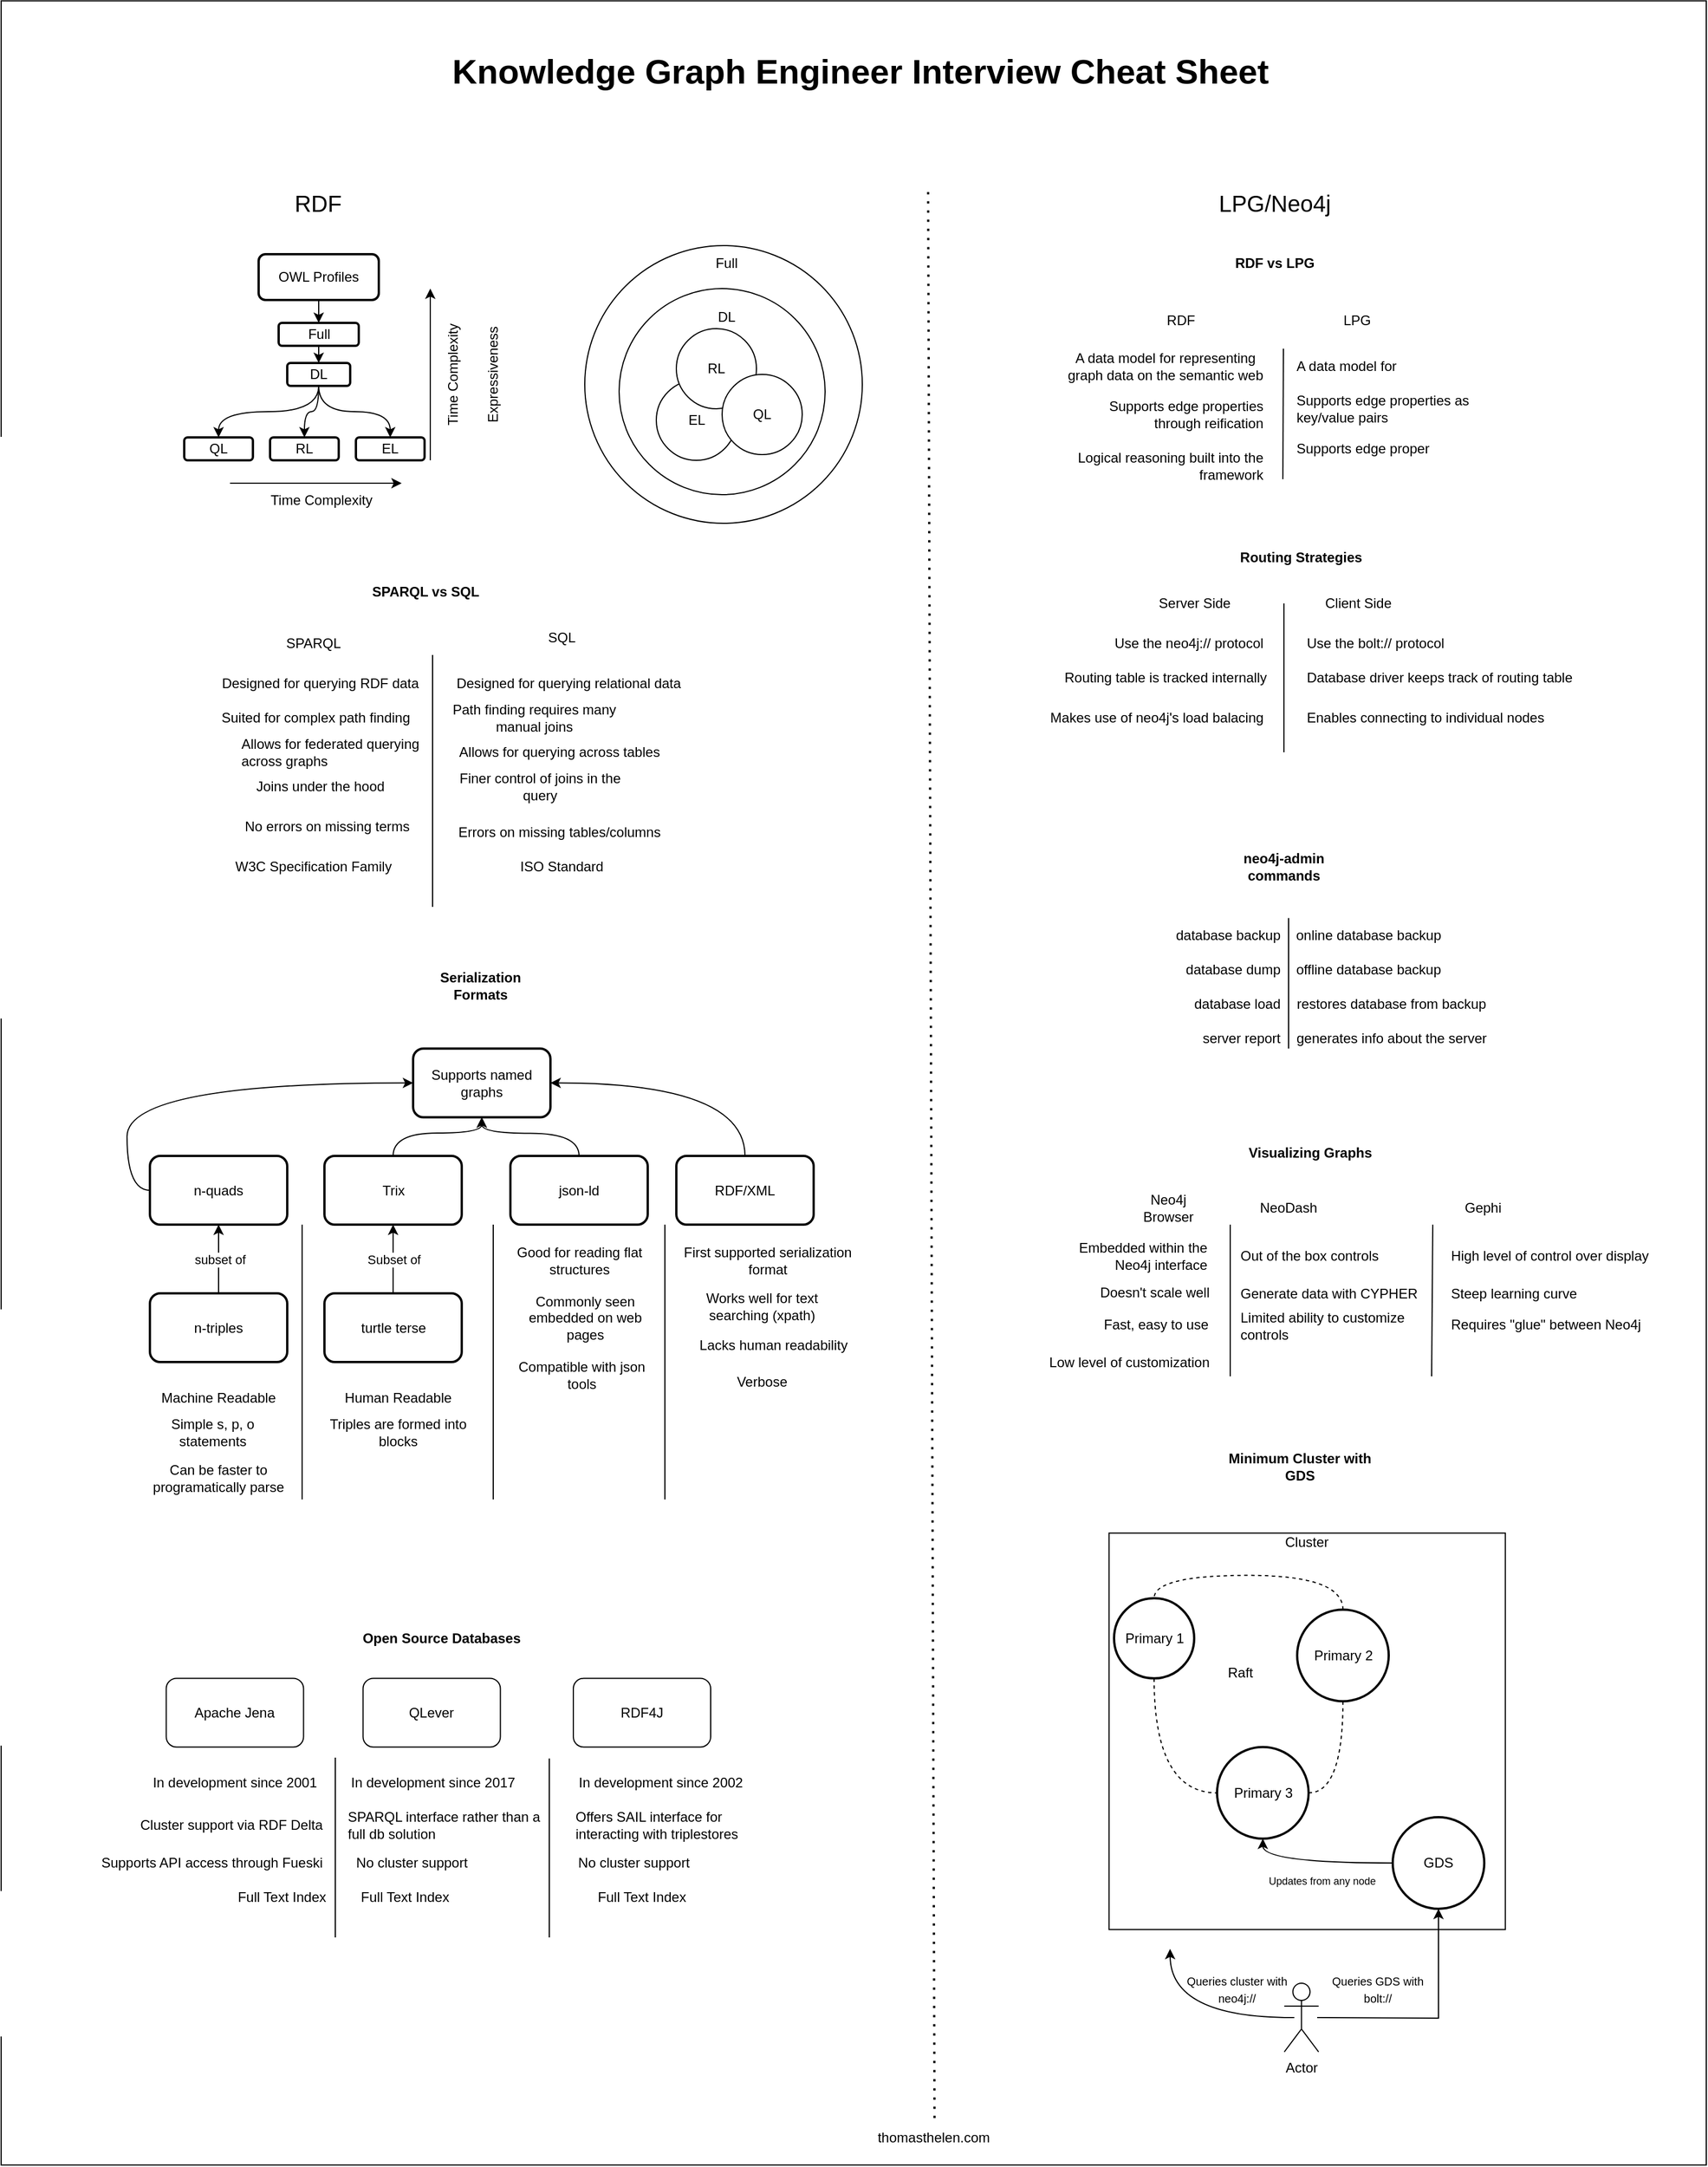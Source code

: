 <mxfile version="21.6.8" type="device">
  <diagram name="Page-1" id="Dkbw9fkhOdVI5g0aIanz">
    <mxGraphModel dx="1129" dy="1795" grid="1" gridSize="10" guides="1" tooltips="1" connect="1" arrows="1" fold="1" page="1" pageScale="1" pageWidth="850" pageHeight="1100" math="0" shadow="0">
      <root>
        <mxCell id="0" />
        <mxCell id="1" parent="0" />
        <mxCell id="AMePOtBjsKEPTRVgxOyA-1" value="" style="whiteSpace=wrap;html=1;imageAspect=0;" vertex="1" parent="1">
          <mxGeometry x="120" y="-11.25" width="1490" height="1890" as="geometry" />
        </mxCell>
        <mxCell id="AMePOtBjsKEPTRVgxOyA-203" value="" style="whiteSpace=wrap;html=1;aspect=fixed;" vertex="1" parent="1">
          <mxGeometry x="1088.13" y="1326.88" width="346.25" height="346.25" as="geometry" />
        </mxCell>
        <mxCell id="AMePOtBjsKEPTRVgxOyA-2" value="" style="endArrow=none;dashed=1;html=1;dashPattern=1 3;strokeWidth=2;rounded=0;" edge="1" parent="1">
          <mxGeometry width="50" height="50" relative="1" as="geometry">
            <mxPoint x="935.62" y="1837.78" as="sourcePoint" />
            <mxPoint x="930" y="150" as="targetPoint" />
          </mxGeometry>
        </mxCell>
        <mxCell id="AMePOtBjsKEPTRVgxOyA-3" value="&lt;font style=&quot;font-size: 20px;&quot;&gt;RDF&lt;/font&gt;" style="text;html=1;strokeColor=none;fillColor=none;align=center;verticalAlign=middle;whiteSpace=wrap;rounded=0;" vertex="1" parent="1">
          <mxGeometry x="342.5" y="150" width="107.5" height="30" as="geometry" />
        </mxCell>
        <mxCell id="AMePOtBjsKEPTRVgxOyA-4" value="&lt;font style=&quot;font-size: 20px;&quot;&gt;LPG/Neo4j&lt;/font&gt;" style="text;html=1;strokeColor=none;fillColor=none;align=center;verticalAlign=middle;whiteSpace=wrap;rounded=0;" vertex="1" parent="1">
          <mxGeometry x="1202.5" y="150" width="60" height="30" as="geometry" />
        </mxCell>
        <mxCell id="AMePOtBjsKEPTRVgxOyA-16" style="edgeStyle=orthogonalEdgeStyle;rounded=0;orthogonalLoop=1;jettySize=auto;html=1;exitX=0.5;exitY=1;exitDx=0;exitDy=0;curved=1;" edge="1" parent="1" source="AMePOtBjsKEPTRVgxOyA-5" target="AMePOtBjsKEPTRVgxOyA-7">
          <mxGeometry relative="1" as="geometry" />
        </mxCell>
        <mxCell id="AMePOtBjsKEPTRVgxOyA-5" value="OWL Profiles" style="rounded=1;whiteSpace=wrap;html=1;strokeWidth=2;" vertex="1" parent="1">
          <mxGeometry x="345" y="210" width="105" height="40" as="geometry" />
        </mxCell>
        <mxCell id="AMePOtBjsKEPTRVgxOyA-6" value="&lt;font style=&quot;font-size: 30px;&quot;&gt;Knowledge Graph Engineer Interview Cheat Sheet&lt;/font&gt;" style="text;html=1;strokeColor=none;fillColor=none;align=center;verticalAlign=middle;whiteSpace=wrap;rounded=0;fontStyle=1" vertex="1" parent="1">
          <mxGeometry x="471.25" y="30" width="800" height="40" as="geometry" />
        </mxCell>
        <mxCell id="AMePOtBjsKEPTRVgxOyA-17" style="edgeStyle=orthogonalEdgeStyle;rounded=0;orthogonalLoop=1;jettySize=auto;html=1;exitX=0.5;exitY=1;exitDx=0;exitDy=0;" edge="1" parent="1" source="AMePOtBjsKEPTRVgxOyA-7" target="AMePOtBjsKEPTRVgxOyA-8">
          <mxGeometry relative="1" as="geometry" />
        </mxCell>
        <mxCell id="AMePOtBjsKEPTRVgxOyA-7" value="Full" style="rounded=1;whiteSpace=wrap;html=1;strokeWidth=2;" vertex="1" parent="1">
          <mxGeometry x="362.5" y="270" width="70" height="20" as="geometry" />
        </mxCell>
        <mxCell id="AMePOtBjsKEPTRVgxOyA-18" style="edgeStyle=orthogonalEdgeStyle;rounded=0;orthogonalLoop=1;jettySize=auto;html=1;exitX=0.5;exitY=1;exitDx=0;exitDy=0;curved=1;" edge="1" parent="1" source="AMePOtBjsKEPTRVgxOyA-8" target="AMePOtBjsKEPTRVgxOyA-10">
          <mxGeometry relative="1" as="geometry" />
        </mxCell>
        <mxCell id="AMePOtBjsKEPTRVgxOyA-19" style="edgeStyle=orthogonalEdgeStyle;rounded=0;orthogonalLoop=1;jettySize=auto;html=1;exitX=0.5;exitY=1;exitDx=0;exitDy=0;curved=1;" edge="1" parent="1" source="AMePOtBjsKEPTRVgxOyA-8" target="AMePOtBjsKEPTRVgxOyA-9">
          <mxGeometry relative="1" as="geometry" />
        </mxCell>
        <mxCell id="AMePOtBjsKEPTRVgxOyA-22" style="edgeStyle=orthogonalEdgeStyle;rounded=0;orthogonalLoop=1;jettySize=auto;html=1;exitX=0.5;exitY=1;exitDx=0;exitDy=0;curved=1;" edge="1" parent="1" source="AMePOtBjsKEPTRVgxOyA-8" target="AMePOtBjsKEPTRVgxOyA-20">
          <mxGeometry relative="1" as="geometry" />
        </mxCell>
        <mxCell id="AMePOtBjsKEPTRVgxOyA-8" value="DL" style="rounded=1;whiteSpace=wrap;html=1;strokeWidth=2;" vertex="1" parent="1">
          <mxGeometry x="370" y="305" width="55" height="20" as="geometry" />
        </mxCell>
        <mxCell id="AMePOtBjsKEPTRVgxOyA-9" value="EL" style="rounded=1;whiteSpace=wrap;html=1;strokeWidth=2;" vertex="1" parent="1">
          <mxGeometry x="430" y="370" width="60" height="20" as="geometry" />
        </mxCell>
        <mxCell id="AMePOtBjsKEPTRVgxOyA-10" value="RL" style="rounded=1;whiteSpace=wrap;html=1;strokeWidth=2;" vertex="1" parent="1">
          <mxGeometry x="355" y="370" width="60" height="20" as="geometry" />
        </mxCell>
        <mxCell id="AMePOtBjsKEPTRVgxOyA-13" value="" style="endArrow=classic;html=1;rounded=0;entryX=0.5;entryY=1;entryDx=0;entryDy=0;" edge="1" parent="1">
          <mxGeometry width="50" height="50" relative="1" as="geometry">
            <mxPoint x="495" y="390" as="sourcePoint" />
            <mxPoint x="495" y="240.0" as="targetPoint" />
          </mxGeometry>
        </mxCell>
        <mxCell id="AMePOtBjsKEPTRVgxOyA-15" value="Expressiveness" style="text;html=1;strokeColor=none;fillColor=none;align=center;verticalAlign=middle;whiteSpace=wrap;rounded=0;rotation=-90;" vertex="1" parent="1">
          <mxGeometry x="500" y="300" width="100" height="30" as="geometry" />
        </mxCell>
        <mxCell id="AMePOtBjsKEPTRVgxOyA-20" value="QL" style="rounded=1;whiteSpace=wrap;html=1;strokeWidth=2;" vertex="1" parent="1">
          <mxGeometry x="280" y="370" width="60" height="20" as="geometry" />
        </mxCell>
        <mxCell id="AMePOtBjsKEPTRVgxOyA-23" value="" style="endArrow=classic;html=1;rounded=0;exitX=1;exitY=0.5;exitDx=0;exitDy=0;entryX=0;entryY=0.5;entryDx=0;entryDy=0;" edge="1" parent="1">
          <mxGeometry width="50" height="50" relative="1" as="geometry">
            <mxPoint x="320" y="410" as="sourcePoint" />
            <mxPoint x="470" y="410" as="targetPoint" />
          </mxGeometry>
        </mxCell>
        <mxCell id="AMePOtBjsKEPTRVgxOyA-26" value="Time Complexity" style="text;html=1;strokeColor=none;fillColor=none;align=center;verticalAlign=middle;whiteSpace=wrap;rounded=0;rotation=-90;" vertex="1" parent="1">
          <mxGeometry x="465" y="300" width="100" height="30" as="geometry" />
        </mxCell>
        <mxCell id="AMePOtBjsKEPTRVgxOyA-27" value="Time Complexity" style="text;html=1;strokeColor=none;fillColor=none;align=center;verticalAlign=middle;whiteSpace=wrap;rounded=0;rotation=0;" vertex="1" parent="1">
          <mxGeometry x="350" y="410" width="100" height="30" as="geometry" />
        </mxCell>
        <mxCell id="AMePOtBjsKEPTRVgxOyA-28" value="SPARQL vs SQL" style="text;html=1;strokeColor=none;fillColor=none;align=center;verticalAlign=middle;whiteSpace=wrap;rounded=0;fontStyle=1" vertex="1" parent="1">
          <mxGeometry x="436.25" y="490" width="110" height="30" as="geometry" />
        </mxCell>
        <mxCell id="AMePOtBjsKEPTRVgxOyA-29" value="" style="endArrow=none;html=1;rounded=0;entryX=0.503;entryY=1.183;entryDx=0;entryDy=0;entryPerimeter=0;" edge="1" parent="1">
          <mxGeometry width="50" height="50" relative="1" as="geometry">
            <mxPoint x="497" y="780" as="sourcePoint" />
            <mxPoint x="497" y="560" as="targetPoint" />
          </mxGeometry>
        </mxCell>
        <mxCell id="AMePOtBjsKEPTRVgxOyA-32" value="SPARQL" style="text;html=1;strokeColor=none;fillColor=none;align=center;verticalAlign=middle;whiteSpace=wrap;rounded=0;" vertex="1" parent="1">
          <mxGeometry x="362.5" y="535" width="60" height="30" as="geometry" />
        </mxCell>
        <mxCell id="AMePOtBjsKEPTRVgxOyA-33" value="SQL" style="text;html=1;strokeColor=none;fillColor=none;align=center;verticalAlign=middle;whiteSpace=wrap;rounded=0;" vertex="1" parent="1">
          <mxGeometry x="580" y="530" width="60" height="30" as="geometry" />
        </mxCell>
        <mxCell id="AMePOtBjsKEPTRVgxOyA-39" value="RDF vs LPG" style="text;html=1;strokeColor=none;fillColor=none;align=center;verticalAlign=middle;whiteSpace=wrap;rounded=0;fontStyle=1" vertex="1" parent="1">
          <mxGeometry x="1177.5" y="202.5" width="110" height="30" as="geometry" />
        </mxCell>
        <mxCell id="AMePOtBjsKEPTRVgxOyA-40" value="" style="endArrow=none;html=1;rounded=0;entryX=0.503;entryY=1.183;entryDx=0;entryDy=0;entryPerimeter=0;" edge="1" parent="1">
          <mxGeometry width="50" height="50" relative="1" as="geometry">
            <mxPoint x="1240.003" y="406.52" as="sourcePoint" />
            <mxPoint x="1240.48" y="292.5" as="targetPoint" />
          </mxGeometry>
        </mxCell>
        <mxCell id="AMePOtBjsKEPTRVgxOyA-41" value="RDF" style="text;html=1;strokeColor=none;fillColor=none;align=center;verticalAlign=middle;whiteSpace=wrap;rounded=0;" vertex="1" parent="1">
          <mxGeometry x="1121.25" y="252.5" width="60" height="30" as="geometry" />
        </mxCell>
        <mxCell id="AMePOtBjsKEPTRVgxOyA-42" value="LPG" style="text;html=1;strokeColor=none;fillColor=none;align=center;verticalAlign=middle;whiteSpace=wrap;rounded=0;" vertex="1" parent="1">
          <mxGeometry x="1275" y="252.5" width="60" height="30" as="geometry" />
        </mxCell>
        <mxCell id="AMePOtBjsKEPTRVgxOyA-49" value="Designed for querying RDF data" style="text;html=1;strokeColor=none;fillColor=none;align=center;verticalAlign=middle;whiteSpace=wrap;rounded=0;" vertex="1" parent="1">
          <mxGeometry x="310" y="570" width="177.5" height="30" as="geometry" />
        </mxCell>
        <mxCell id="AMePOtBjsKEPTRVgxOyA-51" value="Allows for federated querying across graphs" style="text;html=1;strokeColor=none;fillColor=none;align=left;verticalAlign=middle;whiteSpace=wrap;rounded=0;" vertex="1" parent="1">
          <mxGeometry x="327.5" y="630" width="160" height="30" as="geometry" />
        </mxCell>
        <mxCell id="AMePOtBjsKEPTRVgxOyA-52" value="Allows for querying across tables" style="text;html=1;strokeColor=none;fillColor=none;align=center;verticalAlign=middle;whiteSpace=wrap;rounded=0;" vertex="1" parent="1">
          <mxGeometry x="513.75" y="630" width="187.5" height="30" as="geometry" />
        </mxCell>
        <mxCell id="AMePOtBjsKEPTRVgxOyA-53" value="Errors on missing tables/columns" style="text;html=1;strokeColor=none;fillColor=none;align=center;verticalAlign=middle;whiteSpace=wrap;rounded=0;" vertex="1" parent="1">
          <mxGeometry x="503.75" y="700" width="207.5" height="30" as="geometry" />
        </mxCell>
        <mxCell id="AMePOtBjsKEPTRVgxOyA-54" value="Designed for querying relational data" style="text;html=1;strokeColor=none;fillColor=none;align=center;verticalAlign=middle;whiteSpace=wrap;rounded=0;" vertex="1" parent="1">
          <mxGeometry x="511.25" y="570" width="210" height="30" as="geometry" />
        </mxCell>
        <mxCell id="AMePOtBjsKEPTRVgxOyA-55" value="Minimum Cluster with GDS" style="text;html=1;strokeColor=none;fillColor=none;align=center;verticalAlign=middle;whiteSpace=wrap;rounded=0;fontStyle=1" vertex="1" parent="1">
          <mxGeometry x="1185" y="1253.75" width="140" height="30" as="geometry" />
        </mxCell>
        <mxCell id="AMePOtBjsKEPTRVgxOyA-57" value="Primary 3" style="ellipse;whiteSpace=wrap;html=1;aspect=fixed;strokeWidth=2;" vertex="1" parent="1">
          <mxGeometry x="1182.5" y="1513.75" width="80" height="80" as="geometry" />
        </mxCell>
        <mxCell id="AMePOtBjsKEPTRVgxOyA-63" style="edgeStyle=orthogonalEdgeStyle;orthogonalLoop=1;jettySize=auto;html=1;exitX=0.5;exitY=0;exitDx=0;exitDy=0;curved=1;endArrow=none;endFill=0;dashed=1;entryX=0.5;entryY=0;entryDx=0;entryDy=0;" edge="1" parent="1" source="AMePOtBjsKEPTRVgxOyA-58" target="AMePOtBjsKEPTRVgxOyA-59">
          <mxGeometry relative="1" as="geometry" />
        </mxCell>
        <mxCell id="AMePOtBjsKEPTRVgxOyA-64" style="edgeStyle=orthogonalEdgeStyle;rounded=0;orthogonalLoop=1;jettySize=auto;html=1;exitX=0.5;exitY=1;exitDx=0;exitDy=0;strokeColor=default;anchorPointDirection=1;endArrow=none;endFill=0;startArrow=none;startFill=0;curved=1;dashed=1;entryX=1;entryY=0.5;entryDx=0;entryDy=0;" edge="1" parent="1" source="AMePOtBjsKEPTRVgxOyA-58" target="AMePOtBjsKEPTRVgxOyA-57">
          <mxGeometry relative="1" as="geometry" />
        </mxCell>
        <mxCell id="AMePOtBjsKEPTRVgxOyA-58" value="Primary 2" style="ellipse;whiteSpace=wrap;html=1;aspect=fixed;strokeWidth=2;" vertex="1" parent="1">
          <mxGeometry x="1252.5" y="1393.75" width="80" height="80" as="geometry" />
        </mxCell>
        <mxCell id="AMePOtBjsKEPTRVgxOyA-62" style="edgeStyle=orthogonalEdgeStyle;rounded=0;orthogonalLoop=1;jettySize=auto;html=1;exitX=0.5;exitY=1;exitDx=0;exitDy=0;entryX=0;entryY=0.5;entryDx=0;entryDy=0;curved=1;endArrow=none;endFill=0;dashed=1;" edge="1" parent="1" source="AMePOtBjsKEPTRVgxOyA-59" target="AMePOtBjsKEPTRVgxOyA-57">
          <mxGeometry relative="1" as="geometry" />
        </mxCell>
        <mxCell id="AMePOtBjsKEPTRVgxOyA-59" value="Primary 1" style="ellipse;whiteSpace=wrap;html=1;aspect=fixed;strokeWidth=2;" vertex="1" parent="1">
          <mxGeometry x="1092.5" y="1383.75" width="70" height="70" as="geometry" />
        </mxCell>
        <mxCell id="AMePOtBjsKEPTRVgxOyA-66" style="edgeStyle=orthogonalEdgeStyle;orthogonalLoop=1;jettySize=auto;html=1;exitX=0;exitY=0.5;exitDx=0;exitDy=0;curved=1;entryX=0.5;entryY=1;entryDx=0;entryDy=0;" edge="1" parent="1" source="AMePOtBjsKEPTRVgxOyA-60" target="AMePOtBjsKEPTRVgxOyA-57">
          <mxGeometry relative="1" as="geometry">
            <mxPoint x="1289.75" y="1510" as="targetPoint" />
          </mxGeometry>
        </mxCell>
        <mxCell id="AMePOtBjsKEPTRVgxOyA-67" value="&lt;font style=&quot;font-size: 9px;&quot;&gt;Updates from any node&lt;/font&gt;" style="edgeLabel;html=1;align=center;verticalAlign=middle;resizable=0;points=[];rotation=0;" vertex="1" connectable="0" parent="AMePOtBjsKEPTRVgxOyA-66">
          <mxGeometry x="0.394" y="-2" relative="1" as="geometry">
            <mxPoint x="32" y="17" as="offset" />
          </mxGeometry>
        </mxCell>
        <mxCell id="AMePOtBjsKEPTRVgxOyA-60" value="GDS" style="ellipse;whiteSpace=wrap;html=1;aspect=fixed;strokeWidth=2;" vertex="1" parent="1">
          <mxGeometry x="1336" y="1575" width="80" height="80" as="geometry" />
        </mxCell>
        <mxCell id="AMePOtBjsKEPTRVgxOyA-65" value="Raft" style="text;html=1;strokeColor=none;fillColor=none;align=center;verticalAlign=middle;whiteSpace=wrap;rounded=0;" vertex="1" parent="1">
          <mxGeometry x="1172.5" y="1433.75" width="60" height="30" as="geometry" />
        </mxCell>
        <mxCell id="AMePOtBjsKEPTRVgxOyA-73" value="neo4j-admin commands" style="text;html=1;strokeColor=none;fillColor=none;align=center;verticalAlign=middle;whiteSpace=wrap;rounded=0;fontStyle=1" vertex="1" parent="1">
          <mxGeometry x="1191.25" y="730" width="100" height="30" as="geometry" />
        </mxCell>
        <mxCell id="AMePOtBjsKEPTRVgxOyA-74" value="" style="endArrow=none;html=1;rounded=0;entryX=0.503;entryY=1.183;entryDx=0;entryDy=0;entryPerimeter=0;" edge="1" parent="1">
          <mxGeometry width="50" height="50" relative="1" as="geometry">
            <mxPoint x="1245" y="903.75" as="sourcePoint" />
            <mxPoint x="1245" y="789.73" as="targetPoint" />
          </mxGeometry>
        </mxCell>
        <mxCell id="AMePOtBjsKEPTRVgxOyA-75" value="Suited for complex path finding" style="text;html=1;strokeColor=none;fillColor=none;align=center;verticalAlign=middle;whiteSpace=wrap;rounded=0;" vertex="1" parent="1">
          <mxGeometry x="311.25" y="600" width="167.5" height="30" as="geometry" />
        </mxCell>
        <mxCell id="AMePOtBjsKEPTRVgxOyA-76" value="Path finding requires many manual joins" style="text;html=1;strokeColor=none;fillColor=none;align=center;verticalAlign=middle;whiteSpace=wrap;rounded=0;" vertex="1" parent="1">
          <mxGeometry x="506.25" y="600" width="160" height="30" as="geometry" />
        </mxCell>
        <mxCell id="AMePOtBjsKEPTRVgxOyA-77" value="Joins under the hood" style="text;html=1;strokeColor=none;fillColor=none;align=center;verticalAlign=middle;whiteSpace=wrap;rounded=0;" vertex="1" parent="1">
          <mxGeometry x="318.75" y="660" width="160" height="30" as="geometry" />
        </mxCell>
        <mxCell id="AMePOtBjsKEPTRVgxOyA-78" value="Finer control of joins in the query" style="text;html=1;strokeColor=none;fillColor=none;align=center;verticalAlign=middle;whiteSpace=wrap;rounded=0;" vertex="1" parent="1">
          <mxGeometry x="511.25" y="660" width="160" height="30" as="geometry" />
        </mxCell>
        <mxCell id="AMePOtBjsKEPTRVgxOyA-79" value="No errors on missing terms" style="text;html=1;strokeColor=none;fillColor=none;align=center;verticalAlign=middle;whiteSpace=wrap;rounded=0;" vertex="1" parent="1">
          <mxGeometry x="331.25" y="695" width="147.5" height="30" as="geometry" />
        </mxCell>
        <mxCell id="AMePOtBjsKEPTRVgxOyA-80" value="ISO Standard" style="text;html=1;strokeColor=none;fillColor=none;align=center;verticalAlign=middle;whiteSpace=wrap;rounded=0;" vertex="1" parent="1">
          <mxGeometry x="506.25" y="730" width="207.5" height="30" as="geometry" />
        </mxCell>
        <mxCell id="AMePOtBjsKEPTRVgxOyA-81" value="W3C Specification Family" style="text;html=1;strokeColor=none;fillColor=none;align=center;verticalAlign=middle;whiteSpace=wrap;rounded=0;" vertex="1" parent="1">
          <mxGeometry x="288.75" y="730" width="207.5" height="30" as="geometry" />
        </mxCell>
        <mxCell id="AMePOtBjsKEPTRVgxOyA-82" value="Serialization Formats" style="text;html=1;strokeColor=none;fillColor=none;align=center;verticalAlign=middle;whiteSpace=wrap;rounded=0;fontStyle=1" vertex="1" parent="1">
          <mxGeometry x="483.75" y="833.75" width="110" height="30" as="geometry" />
        </mxCell>
        <mxCell id="AMePOtBjsKEPTRVgxOyA-85" style="edgeStyle=orthogonalEdgeStyle;rounded=0;orthogonalLoop=1;jettySize=auto;html=1;exitX=0.5;exitY=0;exitDx=0;exitDy=0;entryX=0.5;entryY=1;entryDx=0;entryDy=0;" edge="1" parent="1" source="AMePOtBjsKEPTRVgxOyA-83" target="AMePOtBjsKEPTRVgxOyA-84">
          <mxGeometry relative="1" as="geometry" />
        </mxCell>
        <mxCell id="AMePOtBjsKEPTRVgxOyA-86" value="subset of" style="edgeLabel;html=1;align=center;verticalAlign=middle;resizable=0;points=[];" vertex="1" connectable="0" parent="AMePOtBjsKEPTRVgxOyA-85">
          <mxGeometry x="-0.017" y="-1" relative="1" as="geometry">
            <mxPoint as="offset" />
          </mxGeometry>
        </mxCell>
        <mxCell id="AMePOtBjsKEPTRVgxOyA-83" value="n-triples" style="rounded=1;whiteSpace=wrap;html=1;strokeWidth=2;" vertex="1" parent="1">
          <mxGeometry x="250" y="1117.5" width="120" height="60" as="geometry" />
        </mxCell>
        <mxCell id="AMePOtBjsKEPTRVgxOyA-93" style="edgeStyle=orthogonalEdgeStyle;rounded=0;orthogonalLoop=1;jettySize=auto;html=1;exitX=0;exitY=0.5;exitDx=0;exitDy=0;entryX=0;entryY=0.5;entryDx=0;entryDy=0;curved=1;" edge="1" parent="1" source="AMePOtBjsKEPTRVgxOyA-84" target="AMePOtBjsKEPTRVgxOyA-91">
          <mxGeometry relative="1" as="geometry" />
        </mxCell>
        <mxCell id="AMePOtBjsKEPTRVgxOyA-84" value="n-quads" style="rounded=1;whiteSpace=wrap;html=1;strokeWidth=2;" vertex="1" parent="1">
          <mxGeometry x="250" y="997.5" width="120" height="60" as="geometry" />
        </mxCell>
        <mxCell id="AMePOtBjsKEPTRVgxOyA-92" style="edgeStyle=orthogonalEdgeStyle;rounded=0;orthogonalLoop=1;jettySize=auto;html=1;exitX=0.5;exitY=0;exitDx=0;exitDy=0;entryX=0.5;entryY=1;entryDx=0;entryDy=0;curved=1;" edge="1" parent="1" source="AMePOtBjsKEPTRVgxOyA-87" target="AMePOtBjsKEPTRVgxOyA-91">
          <mxGeometry relative="1" as="geometry" />
        </mxCell>
        <mxCell id="AMePOtBjsKEPTRVgxOyA-87" value="Trix" style="rounded=1;whiteSpace=wrap;html=1;strokeWidth=2;" vertex="1" parent="1">
          <mxGeometry x="402.5" y="997.5" width="120" height="60" as="geometry" />
        </mxCell>
        <mxCell id="AMePOtBjsKEPTRVgxOyA-89" value="Subset of" style="edgeStyle=orthogonalEdgeStyle;rounded=0;orthogonalLoop=1;jettySize=auto;html=1;exitX=0.5;exitY=0;exitDx=0;exitDy=0;entryX=0.5;entryY=1;entryDx=0;entryDy=0;" edge="1" parent="1" source="AMePOtBjsKEPTRVgxOyA-88" target="AMePOtBjsKEPTRVgxOyA-87">
          <mxGeometry relative="1" as="geometry" />
        </mxCell>
        <mxCell id="AMePOtBjsKEPTRVgxOyA-88" value="turtle terse" style="rounded=1;whiteSpace=wrap;html=1;strokeWidth=2;" vertex="1" parent="1">
          <mxGeometry x="402.5" y="1117.5" width="120" height="60" as="geometry" />
        </mxCell>
        <mxCell id="AMePOtBjsKEPTRVgxOyA-91" value="Supports named graphs" style="rounded=1;whiteSpace=wrap;html=1;strokeWidth=2;" vertex="1" parent="1">
          <mxGeometry x="480" y="903.75" width="120" height="60" as="geometry" />
        </mxCell>
        <mxCell id="AMePOtBjsKEPTRVgxOyA-107" style="edgeStyle=orthogonalEdgeStyle;rounded=0;orthogonalLoop=1;jettySize=auto;html=1;exitX=0.5;exitY=0;exitDx=0;exitDy=0;entryX=0.5;entryY=1;entryDx=0;entryDy=0;curved=1;" edge="1" parent="1" source="AMePOtBjsKEPTRVgxOyA-94" target="AMePOtBjsKEPTRVgxOyA-91">
          <mxGeometry relative="1" as="geometry">
            <Array as="points">
              <mxPoint x="625" y="977.75" />
              <mxPoint x="540" y="977.75" />
            </Array>
          </mxGeometry>
        </mxCell>
        <mxCell id="AMePOtBjsKEPTRVgxOyA-94" value="json-ld" style="rounded=1;whiteSpace=wrap;html=1;strokeWidth=2;" vertex="1" parent="1">
          <mxGeometry x="565" y="997.5" width="120" height="60" as="geometry" />
        </mxCell>
        <mxCell id="AMePOtBjsKEPTRVgxOyA-98" value="Machine Readable" style="text;html=1;strokeColor=none;fillColor=none;align=center;verticalAlign=middle;whiteSpace=wrap;rounded=0;" vertex="1" parent="1">
          <mxGeometry x="250" y="1193.75" width="120" height="30" as="geometry" />
        </mxCell>
        <mxCell id="AMePOtBjsKEPTRVgxOyA-99" value="Human Readable" style="text;html=1;strokeColor=none;fillColor=none;align=center;verticalAlign=middle;whiteSpace=wrap;rounded=0;" vertex="1" parent="1">
          <mxGeometry x="402.5" y="1193.75" width="127.5" height="30" as="geometry" />
        </mxCell>
        <mxCell id="AMePOtBjsKEPTRVgxOyA-106" style="edgeStyle=orthogonalEdgeStyle;rounded=0;orthogonalLoop=1;jettySize=auto;html=1;exitX=0.5;exitY=0;exitDx=0;exitDy=0;entryX=1;entryY=0.5;entryDx=0;entryDy=0;curved=1;" edge="1" parent="1" source="AMePOtBjsKEPTRVgxOyA-100" target="AMePOtBjsKEPTRVgxOyA-91">
          <mxGeometry relative="1" as="geometry" />
        </mxCell>
        <mxCell id="AMePOtBjsKEPTRVgxOyA-100" value="RDF/XML" style="rounded=1;whiteSpace=wrap;html=1;strokeWidth=2;" vertex="1" parent="1">
          <mxGeometry x="710" y="997.5" width="120" height="60" as="geometry" />
        </mxCell>
        <mxCell id="AMePOtBjsKEPTRVgxOyA-101" value="" style="endArrow=none;html=1;rounded=0;entryX=0.503;entryY=1.183;entryDx=0;entryDy=0;entryPerimeter=0;" edge="1" parent="1">
          <mxGeometry width="50" height="50" relative="1" as="geometry">
            <mxPoint x="550" y="1297.5" as="sourcePoint" />
            <mxPoint x="550" y="1057.5" as="targetPoint" />
          </mxGeometry>
        </mxCell>
        <mxCell id="AMePOtBjsKEPTRVgxOyA-103" value="" style="endArrow=none;html=1;rounded=0;entryX=0.503;entryY=1.183;entryDx=0;entryDy=0;entryPerimeter=0;" edge="1" parent="1">
          <mxGeometry width="50" height="50" relative="1" as="geometry">
            <mxPoint x="700" y="1297.5" as="sourcePoint" />
            <mxPoint x="700" y="1057.5" as="targetPoint" />
          </mxGeometry>
        </mxCell>
        <mxCell id="AMePOtBjsKEPTRVgxOyA-104" value="" style="endArrow=none;html=1;rounded=0;entryX=0.503;entryY=1.183;entryDx=0;entryDy=0;entryPerimeter=0;" edge="1" parent="1">
          <mxGeometry width="50" height="50" relative="1" as="geometry">
            <mxPoint x="383" y="1297.5" as="sourcePoint" />
            <mxPoint x="383" y="1057.5" as="targetPoint" />
          </mxGeometry>
        </mxCell>
        <mxCell id="AMePOtBjsKEPTRVgxOyA-108" value="Open Source Databases" style="text;html=1;strokeColor=none;fillColor=none;align=center;verticalAlign=middle;whiteSpace=wrap;rounded=0;fontStyle=1" vertex="1" parent="1">
          <mxGeometry x="416.25" y="1403.75" width="177.5" height="30" as="geometry" />
        </mxCell>
        <mxCell id="AMePOtBjsKEPTRVgxOyA-111" value="Apache Jena" style="rounded=1;whiteSpace=wrap;html=1;" vertex="1" parent="1">
          <mxGeometry x="264.25" y="1453.75" width="120" height="60" as="geometry" />
        </mxCell>
        <mxCell id="AMePOtBjsKEPTRVgxOyA-112" value="QLever" style="rounded=1;whiteSpace=wrap;html=1;" vertex="1" parent="1">
          <mxGeometry x="436.25" y="1453.75" width="120" height="60" as="geometry" />
        </mxCell>
        <mxCell id="AMePOtBjsKEPTRVgxOyA-113" value="RDF4J" style="rounded=1;whiteSpace=wrap;html=1;" vertex="1" parent="1">
          <mxGeometry x="620" y="1453.75" width="120" height="60" as="geometry" />
        </mxCell>
        <mxCell id="AMePOtBjsKEPTRVgxOyA-114" value="" style="endArrow=none;html=1;rounded=0;entryX=0.503;entryY=1.183;entryDx=0;entryDy=0;entryPerimeter=0;" edge="1" parent="1">
          <mxGeometry width="50" height="50" relative="1" as="geometry">
            <mxPoint x="412" y="1680" as="sourcePoint" />
            <mxPoint x="412" y="1523" as="targetPoint" />
          </mxGeometry>
        </mxCell>
        <mxCell id="AMePOtBjsKEPTRVgxOyA-115" value="" style="endArrow=none;html=1;rounded=0;entryX=0.503;entryY=1.183;entryDx=0;entryDy=0;entryPerimeter=0;" edge="1" parent="1">
          <mxGeometry width="50" height="50" relative="1" as="geometry">
            <mxPoint x="599" y="1680" as="sourcePoint" />
            <mxPoint x="599" y="1523.75" as="targetPoint" />
          </mxGeometry>
        </mxCell>
        <mxCell id="AMePOtBjsKEPTRVgxOyA-117" value="A data model for representing graph data on the semantic web" style="text;html=1;strokeColor=none;fillColor=none;align=center;verticalAlign=middle;whiteSpace=wrap;rounded=0;" vertex="1" parent="1">
          <mxGeometry x="1050" y="292.5" width="175" height="30" as="geometry" />
        </mxCell>
        <mxCell id="AMePOtBjsKEPTRVgxOyA-118" value="A data model for&amp;nbsp;" style="text;html=1;strokeColor=none;fillColor=none;align=left;verticalAlign=middle;whiteSpace=wrap;rounded=0;" vertex="1" parent="1">
          <mxGeometry x="1250" y="292.5" width="145" height="30" as="geometry" />
        </mxCell>
        <mxCell id="AMePOtBjsKEPTRVgxOyA-120" value="Routing Strategies" style="text;html=1;strokeColor=none;fillColor=none;align=center;verticalAlign=middle;whiteSpace=wrap;rounded=0;fontStyle=1" vertex="1" parent="1">
          <mxGeometry x="1201.25" y="460" width="110" height="30" as="geometry" />
        </mxCell>
        <mxCell id="AMePOtBjsKEPTRVgxOyA-122" value="" style="endArrow=none;html=1;rounded=0;" edge="1" parent="1">
          <mxGeometry width="50" height="50" relative="1" as="geometry">
            <mxPoint x="1240.92" y="645" as="sourcePoint" />
            <mxPoint x="1240.92" y="515" as="targetPoint" />
          </mxGeometry>
        </mxCell>
        <mxCell id="AMePOtBjsKEPTRVgxOyA-123" value="Server Side" style="text;html=1;strokeColor=none;fillColor=none;align=center;verticalAlign=middle;whiteSpace=wrap;rounded=0;" vertex="1" parent="1">
          <mxGeometry x="1122.5" y="500" width="80" height="30" as="geometry" />
        </mxCell>
        <mxCell id="AMePOtBjsKEPTRVgxOyA-124" value="Client Side" style="text;html=1;strokeColor=none;fillColor=none;align=center;verticalAlign=middle;whiteSpace=wrap;rounded=0;" vertex="1" parent="1">
          <mxGeometry x="1266.25" y="500" width="80" height="30" as="geometry" />
        </mxCell>
        <mxCell id="AMePOtBjsKEPTRVgxOyA-125" value="Use the bolt:// protocol" style="text;html=1;strokeColor=none;fillColor=none;align=left;verticalAlign=middle;whiteSpace=wrap;rounded=0;" vertex="1" parent="1">
          <mxGeometry x="1258.5" y="535" width="128.75" height="30" as="geometry" />
        </mxCell>
        <mxCell id="AMePOtBjsKEPTRVgxOyA-126" value="Use the neo4j:// protocol" style="text;html=1;strokeColor=none;fillColor=none;align=center;verticalAlign=middle;whiteSpace=wrap;rounded=0;" vertex="1" parent="1">
          <mxGeometry x="1088.26" y="535" width="140" height="30" as="geometry" />
        </mxCell>
        <mxCell id="AMePOtBjsKEPTRVgxOyA-127" value="Routing table is tracked internally" style="text;html=1;strokeColor=none;fillColor=none;align=right;verticalAlign=middle;whiteSpace=wrap;rounded=0;" vertex="1" parent="1">
          <mxGeometry x="1048.26" y="565" width="180" height="30" as="geometry" />
        </mxCell>
        <mxCell id="AMePOtBjsKEPTRVgxOyA-128" value="Database driver keeps track of routing table" style="text;html=1;strokeColor=none;fillColor=none;align=left;verticalAlign=middle;whiteSpace=wrap;rounded=0;" vertex="1" parent="1">
          <mxGeometry x="1258.5" y="565" width="241.5" height="30" as="geometry" />
        </mxCell>
        <mxCell id="AMePOtBjsKEPTRVgxOyA-129" value="Makes use of neo4j&#39;s load balacing" style="text;html=1;strokeColor=none;fillColor=none;align=center;verticalAlign=middle;whiteSpace=wrap;rounded=0;" vertex="1" parent="1">
          <mxGeometry x="1032.01" y="600" width="196.25" height="30" as="geometry" />
        </mxCell>
        <mxCell id="AMePOtBjsKEPTRVgxOyA-130" value="Enables connecting to individual nodes" style="text;html=1;strokeColor=none;fillColor=none;align=left;verticalAlign=middle;whiteSpace=wrap;rounded=0;" vertex="1" parent="1">
          <mxGeometry x="1258.5" y="600" width="211.5" height="30" as="geometry" />
        </mxCell>
        <mxCell id="AMePOtBjsKEPTRVgxOyA-131" value="Visualizing Graphs" style="text;html=1;strokeColor=none;fillColor=none;align=center;verticalAlign=middle;whiteSpace=wrap;rounded=0;fontStyle=1" vertex="1" parent="1">
          <mxGeometry x="1203.75" y="980" width="120" height="30" as="geometry" />
        </mxCell>
        <mxCell id="AMePOtBjsKEPTRVgxOyA-132" value="Good for reading flat structures" style="text;html=1;strokeColor=none;fillColor=none;align=center;verticalAlign=middle;whiteSpace=wrap;rounded=0;" vertex="1" parent="1">
          <mxGeometry x="557.5" y="1073.75" width="135" height="30" as="geometry" />
        </mxCell>
        <mxCell id="AMePOtBjsKEPTRVgxOyA-133" value="First supported serialization format" style="text;html=1;strokeColor=none;fillColor=none;align=center;verticalAlign=middle;whiteSpace=wrap;rounded=0;" vertex="1" parent="1">
          <mxGeometry x="710" y="1073.75" width="160" height="30" as="geometry" />
        </mxCell>
        <mxCell id="AMePOtBjsKEPTRVgxOyA-134" value="Works well for text searching (xpath)" style="text;html=1;strokeColor=none;fillColor=none;align=center;verticalAlign=middle;whiteSpace=wrap;rounded=0;" vertex="1" parent="1">
          <mxGeometry x="710" y="1113.75" width="150" height="30" as="geometry" />
        </mxCell>
        <mxCell id="AMePOtBjsKEPTRVgxOyA-135" value="Lacks human readability" style="text;html=1;strokeColor=none;fillColor=none;align=center;verticalAlign=middle;whiteSpace=wrap;rounded=0;" vertex="1" parent="1">
          <mxGeometry x="710" y="1147.5" width="170" height="30" as="geometry" />
        </mxCell>
        <mxCell id="AMePOtBjsKEPTRVgxOyA-136" value="Verbose" style="text;html=1;strokeColor=none;fillColor=none;align=center;verticalAlign=middle;whiteSpace=wrap;rounded=0;" vertex="1" parent="1">
          <mxGeometry x="680" y="1180" width="210" height="30" as="geometry" />
        </mxCell>
        <mxCell id="AMePOtBjsKEPTRVgxOyA-137" value="Commonly seen embedded on web pages" style="text;html=1;strokeColor=none;fillColor=none;align=center;verticalAlign=middle;whiteSpace=wrap;rounded=0;" vertex="1" parent="1">
          <mxGeometry x="562.5" y="1123.75" width="135" height="30" as="geometry" />
        </mxCell>
        <mxCell id="AMePOtBjsKEPTRVgxOyA-138" value="Triples are formed into blocks" style="text;html=1;strokeColor=none;fillColor=none;align=center;verticalAlign=middle;whiteSpace=wrap;rounded=0;" vertex="1" parent="1">
          <mxGeometry x="402.5" y="1223.75" width="127.5" height="30" as="geometry" />
        </mxCell>
        <mxCell id="AMePOtBjsKEPTRVgxOyA-139" value="Simple s, p, o statements" style="text;html=1;strokeColor=none;fillColor=none;align=center;verticalAlign=middle;whiteSpace=wrap;rounded=0;" vertex="1" parent="1">
          <mxGeometry x="240" y="1223.75" width="130" height="30" as="geometry" />
        </mxCell>
        <mxCell id="AMePOtBjsKEPTRVgxOyA-140" value="Can be faster to programatically parse" style="text;html=1;strokeColor=none;fillColor=none;align=center;verticalAlign=middle;whiteSpace=wrap;rounded=0;" vertex="1" parent="1">
          <mxGeometry x="245" y="1263.75" width="130" height="30" as="geometry" />
        </mxCell>
        <mxCell id="AMePOtBjsKEPTRVgxOyA-141" value="Compatible with json tools" style="text;html=1;strokeColor=none;fillColor=none;align=center;verticalAlign=middle;whiteSpace=wrap;rounded=0;" vertex="1" parent="1">
          <mxGeometry x="560" y="1173.75" width="135" height="30" as="geometry" />
        </mxCell>
        <mxCell id="AMePOtBjsKEPTRVgxOyA-144" value="thomasthelen.com" style="text;html=1;strokeColor=none;fillColor=none;align=center;verticalAlign=middle;whiteSpace=wrap;rounded=0;" vertex="1" parent="1">
          <mxGeometry x="870" y="1840" width="130" height="30" as="geometry" />
        </mxCell>
        <mxCell id="AMePOtBjsKEPTRVgxOyA-145" value="" style="ellipse;whiteSpace=wrap;html=1;aspect=fixed;" vertex="1" parent="1">
          <mxGeometry x="630" y="202.5" width="242.5" height="242.5" as="geometry" />
        </mxCell>
        <mxCell id="AMePOtBjsKEPTRVgxOyA-146" value="" style="ellipse;whiteSpace=wrap;html=1;aspect=fixed;" vertex="1" parent="1">
          <mxGeometry x="660" y="240" width="180" height="180" as="geometry" />
        </mxCell>
        <mxCell id="AMePOtBjsKEPTRVgxOyA-147" value="EL" style="ellipse;whiteSpace=wrap;html=1;aspect=fixed;" vertex="1" parent="1">
          <mxGeometry x="692.5" y="320" width="70" height="70" as="geometry" />
        </mxCell>
        <mxCell id="AMePOtBjsKEPTRVgxOyA-148" value="RL" style="ellipse;whiteSpace=wrap;html=1;aspect=fixed;" vertex="1" parent="1">
          <mxGeometry x="710" y="275" width="70" height="70" as="geometry" />
        </mxCell>
        <mxCell id="AMePOtBjsKEPTRVgxOyA-149" value="QL" style="ellipse;whiteSpace=wrap;html=1;aspect=fixed;" vertex="1" parent="1">
          <mxGeometry x="750" y="315" width="70" height="70" as="geometry" />
        </mxCell>
        <mxCell id="AMePOtBjsKEPTRVgxOyA-150" value="Full" style="text;html=1;strokeColor=none;fillColor=none;align=center;verticalAlign=middle;whiteSpace=wrap;rounded=0;" vertex="1" parent="1">
          <mxGeometry x="723.75" y="202.5" width="60" height="30" as="geometry" />
        </mxCell>
        <mxCell id="AMePOtBjsKEPTRVgxOyA-151" value="DL" style="text;html=1;strokeColor=none;fillColor=none;align=center;verticalAlign=middle;whiteSpace=wrap;rounded=0;" vertex="1" parent="1">
          <mxGeometry x="723.75" y="250" width="60" height="30" as="geometry" />
        </mxCell>
        <mxCell id="AMePOtBjsKEPTRVgxOyA-154" value="Neo4j Browser" style="text;html=1;strokeColor=none;fillColor=none;align=center;verticalAlign=middle;whiteSpace=wrap;rounded=0;" vertex="1" parent="1">
          <mxGeometry x="1110" y="1027.5" width="60" height="30" as="geometry" />
        </mxCell>
        <mxCell id="AMePOtBjsKEPTRVgxOyA-155" value="Gephi" style="text;html=1;strokeColor=none;fillColor=none;align=center;verticalAlign=middle;whiteSpace=wrap;rounded=0;" vertex="1" parent="1">
          <mxGeometry x="1385" y="1027.5" width="60" height="30" as="geometry" />
        </mxCell>
        <mxCell id="AMePOtBjsKEPTRVgxOyA-156" value="NeoDash" style="text;html=1;strokeColor=none;fillColor=none;align=center;verticalAlign=middle;whiteSpace=wrap;rounded=0;" vertex="1" parent="1">
          <mxGeometry x="1215" y="1027.5" width="60" height="30" as="geometry" />
        </mxCell>
        <mxCell id="AMePOtBjsKEPTRVgxOyA-158" value="" style="endArrow=none;html=1;rounded=0;entryX=0.503;entryY=1.183;entryDx=0;entryDy=0;entryPerimeter=0;" edge="1" parent="1">
          <mxGeometry width="50" height="50" relative="1" as="geometry">
            <mxPoint x="1194" y="1190" as="sourcePoint" />
            <mxPoint x="1194" y="1057.5" as="targetPoint" />
          </mxGeometry>
        </mxCell>
        <mxCell id="AMePOtBjsKEPTRVgxOyA-159" value="" style="endArrow=none;html=1;rounded=0;entryX=0.503;entryY=1.183;entryDx=0;entryDy=0;entryPerimeter=0;" edge="1" parent="1">
          <mxGeometry width="50" height="50" relative="1" as="geometry">
            <mxPoint x="1370" y="1190" as="sourcePoint" />
            <mxPoint x="1371" y="1057.5" as="targetPoint" />
          </mxGeometry>
        </mxCell>
        <mxCell id="AMePOtBjsKEPTRVgxOyA-160" value="In development since 2001" style="text;html=1;strokeColor=none;fillColor=none;align=right;verticalAlign=middle;whiteSpace=wrap;rounded=0;" vertex="1" parent="1">
          <mxGeometry x="244.87" y="1530" width="153.13" height="30" as="geometry" />
        </mxCell>
        <mxCell id="AMePOtBjsKEPTRVgxOyA-161" value="Cluster support via RDF Delta" style="text;html=1;strokeColor=none;fillColor=none;align=right;verticalAlign=middle;whiteSpace=wrap;rounded=0;" vertex="1" parent="1">
          <mxGeometry x="223" y="1567" width="180" height="30" as="geometry" />
        </mxCell>
        <mxCell id="AMePOtBjsKEPTRVgxOyA-162" value="Supports API access through Fueski" style="text;html=1;strokeColor=none;fillColor=none;align=right;verticalAlign=middle;whiteSpace=wrap;rounded=0;" vertex="1" parent="1">
          <mxGeometry x="200" y="1600" width="202.5" height="30" as="geometry" />
        </mxCell>
        <mxCell id="AMePOtBjsKEPTRVgxOyA-165" value="In development since 2017" style="text;html=1;strokeColor=none;fillColor=none;align=center;verticalAlign=middle;whiteSpace=wrap;rounded=0;" vertex="1" parent="1">
          <mxGeometry x="421.43" y="1530" width="153.13" height="30" as="geometry" />
        </mxCell>
        <mxCell id="AMePOtBjsKEPTRVgxOyA-166" value="In development since 2002" style="text;html=1;strokeColor=none;fillColor=none;align=center;verticalAlign=middle;whiteSpace=wrap;rounded=0;" vertex="1" parent="1">
          <mxGeometry x="619.55" y="1530" width="153.13" height="30" as="geometry" />
        </mxCell>
        <mxCell id="AMePOtBjsKEPTRVgxOyA-168" value="Offers SAIL interface for interacting with triplestores" style="text;html=1;strokeColor=none;fillColor=none;align=left;verticalAlign=middle;whiteSpace=wrap;rounded=0;" vertex="1" parent="1">
          <mxGeometry x="619.55" y="1567" width="153.13" height="30" as="geometry" />
        </mxCell>
        <mxCell id="AMePOtBjsKEPTRVgxOyA-169" value="No cluster support" style="text;html=1;strokeColor=none;fillColor=none;align=center;verticalAlign=middle;whiteSpace=wrap;rounded=0;" vertex="1" parent="1">
          <mxGeometry x="613" y="1600" width="120" height="30" as="geometry" />
        </mxCell>
        <mxCell id="AMePOtBjsKEPTRVgxOyA-170" value="SPARQL interface rather than a full db solution" style="text;html=1;strokeColor=none;fillColor=none;align=left;verticalAlign=middle;whiteSpace=wrap;rounded=0;" vertex="1" parent="1">
          <mxGeometry x="421.43" y="1567" width="171.57" height="30" as="geometry" />
        </mxCell>
        <mxCell id="AMePOtBjsKEPTRVgxOyA-171" value="No cluster support" style="text;html=1;strokeColor=none;fillColor=none;align=center;verticalAlign=middle;whiteSpace=wrap;rounded=0;" vertex="1" parent="1">
          <mxGeometry x="419.25" y="1600" width="120" height="30" as="geometry" />
        </mxCell>
        <mxCell id="AMePOtBjsKEPTRVgxOyA-172" value="Full Text Index" style="text;html=1;strokeColor=none;fillColor=none;align=center;verticalAlign=middle;whiteSpace=wrap;rounded=0;" vertex="1" parent="1">
          <mxGeometry x="619.55" y="1630" width="120" height="30" as="geometry" />
        </mxCell>
        <mxCell id="AMePOtBjsKEPTRVgxOyA-173" value="Full Text Index" style="text;html=1;strokeColor=none;fillColor=none;align=center;verticalAlign=middle;whiteSpace=wrap;rounded=0;" vertex="1" parent="1">
          <mxGeometry x="413" y="1630" width="120" height="30" as="geometry" />
        </mxCell>
        <mxCell id="AMePOtBjsKEPTRVgxOyA-174" value="Full Text Index" style="text;html=1;strokeColor=none;fillColor=none;align=right;verticalAlign=middle;whiteSpace=wrap;rounded=0;" vertex="1" parent="1">
          <mxGeometry x="285.5" y="1630" width="120" height="30" as="geometry" />
        </mxCell>
        <mxCell id="AMePOtBjsKEPTRVgxOyA-176" value="database backup" style="text;html=1;strokeColor=none;fillColor=none;align=right;verticalAlign=middle;whiteSpace=wrap;rounded=0;" vertex="1" parent="1">
          <mxGeometry x="1120" y="790" width="120" height="30" as="geometry" />
        </mxCell>
        <mxCell id="AMePOtBjsKEPTRVgxOyA-177" value="database dump" style="text;html=1;strokeColor=none;fillColor=none;align=right;verticalAlign=middle;whiteSpace=wrap;rounded=0;" vertex="1" parent="1">
          <mxGeometry x="1120" y="820" width="120" height="30" as="geometry" />
        </mxCell>
        <mxCell id="AMePOtBjsKEPTRVgxOyA-178" value="server report" style="text;html=1;strokeColor=none;fillColor=none;align=right;verticalAlign=middle;whiteSpace=wrap;rounded=0;" vertex="1" parent="1">
          <mxGeometry x="1120" y="880" width="120" height="30" as="geometry" />
        </mxCell>
        <mxCell id="AMePOtBjsKEPTRVgxOyA-179" value="database load" style="text;html=1;strokeColor=none;fillColor=none;align=right;verticalAlign=middle;whiteSpace=wrap;rounded=0;" vertex="1" parent="1">
          <mxGeometry x="1120" y="850" width="120" height="30" as="geometry" />
        </mxCell>
        <mxCell id="AMePOtBjsKEPTRVgxOyA-181" value="online database backup" style="text;html=1;strokeColor=none;fillColor=none;align=center;verticalAlign=middle;whiteSpace=wrap;rounded=0;" vertex="1" parent="1">
          <mxGeometry x="1245" y="790" width="140" height="30" as="geometry" />
        </mxCell>
        <mxCell id="AMePOtBjsKEPTRVgxOyA-182" value="offline database backup" style="text;html=1;strokeColor=none;fillColor=none;align=center;verticalAlign=middle;whiteSpace=wrap;rounded=0;" vertex="1" parent="1">
          <mxGeometry x="1245" y="820" width="140" height="30" as="geometry" />
        </mxCell>
        <mxCell id="AMePOtBjsKEPTRVgxOyA-183" value="restores database from backup" style="text;html=1;strokeColor=none;fillColor=none;align=center;verticalAlign=middle;whiteSpace=wrap;rounded=0;" vertex="1" parent="1">
          <mxGeometry x="1250" y="850" width="170" height="30" as="geometry" />
        </mxCell>
        <mxCell id="AMePOtBjsKEPTRVgxOyA-184" value="generates info about the server" style="text;html=1;strokeColor=none;fillColor=none;align=left;verticalAlign=middle;whiteSpace=wrap;rounded=0;" vertex="1" parent="1">
          <mxGeometry x="1250" y="880" width="170" height="30" as="geometry" />
        </mxCell>
        <mxCell id="AMePOtBjsKEPTRVgxOyA-185" value="Embedded within the Neo4j interface" style="text;html=1;strokeColor=none;fillColor=none;align=right;verticalAlign=middle;whiteSpace=wrap;rounded=0;" vertex="1" parent="1">
          <mxGeometry x="1050" y="1070" width="125.63" height="30" as="geometry" />
        </mxCell>
        <mxCell id="AMePOtBjsKEPTRVgxOyA-186" value="Out of the box controls" style="text;html=1;strokeColor=none;fillColor=none;align=left;verticalAlign=middle;whiteSpace=wrap;rounded=0;" vertex="1" parent="1">
          <mxGeometry x="1201" y="1070" width="155" height="30" as="geometry" />
        </mxCell>
        <mxCell id="AMePOtBjsKEPTRVgxOyA-187" value="Generate data with CYPHER" style="text;html=1;strokeColor=none;fillColor=none;align=left;verticalAlign=middle;whiteSpace=wrap;rounded=0;" vertex="1" parent="1">
          <mxGeometry x="1201" y="1103" width="186.25" height="30" as="geometry" />
        </mxCell>
        <mxCell id="AMePOtBjsKEPTRVgxOyA-188" value="Limited ability to customize controls" style="text;html=1;strokeColor=none;fillColor=none;align=left;verticalAlign=middle;whiteSpace=wrap;rounded=0;" vertex="1" parent="1">
          <mxGeometry x="1201" y="1131" width="170" height="30" as="geometry" />
        </mxCell>
        <mxCell id="AMePOtBjsKEPTRVgxOyA-189" value="Doesn&#39;t scale well" style="text;html=1;strokeColor=none;fillColor=none;align=right;verticalAlign=middle;whiteSpace=wrap;rounded=0;" vertex="1" parent="1">
          <mxGeometry x="1057.5" y="1103.75" width="120" height="26.25" as="geometry" />
        </mxCell>
        <mxCell id="AMePOtBjsKEPTRVgxOyA-190" value="Fast, easy to use" style="text;html=1;strokeColor=none;fillColor=none;align=right;verticalAlign=middle;whiteSpace=wrap;rounded=0;" vertex="1" parent="1">
          <mxGeometry x="1066.25" y="1130" width="111.25" height="30" as="geometry" />
        </mxCell>
        <mxCell id="AMePOtBjsKEPTRVgxOyA-194" value="High level of control over display" style="text;html=1;strokeColor=none;fillColor=none;align=left;verticalAlign=middle;whiteSpace=wrap;rounded=0;" vertex="1" parent="1">
          <mxGeometry x="1385" y="1070" width="175" height="30" as="geometry" />
        </mxCell>
        <mxCell id="AMePOtBjsKEPTRVgxOyA-195" value="Low level of customization" style="text;html=1;strokeColor=none;fillColor=none;align=right;verticalAlign=middle;whiteSpace=wrap;rounded=0;" vertex="1" parent="1">
          <mxGeometry x="1020" y="1162.5" width="157.5" height="30" as="geometry" />
        </mxCell>
        <mxCell id="AMePOtBjsKEPTRVgxOyA-196" value="Steep learning curve" style="text;html=1;strokeColor=none;fillColor=none;align=left;verticalAlign=middle;whiteSpace=wrap;rounded=0;" vertex="1" parent="1">
          <mxGeometry x="1385" y="1103" width="175" height="30" as="geometry" />
        </mxCell>
        <mxCell id="AMePOtBjsKEPTRVgxOyA-197" value="Requires &quot;glue&quot; between Neo4j" style="text;html=1;strokeColor=none;fillColor=none;align=left;verticalAlign=middle;whiteSpace=wrap;rounded=0;" vertex="1" parent="1">
          <mxGeometry x="1385" y="1130" width="175" height="30" as="geometry" />
        </mxCell>
        <mxCell id="AMePOtBjsKEPTRVgxOyA-198" value="Supports edge properties through reification" style="text;html=1;strokeColor=none;fillColor=none;align=right;verticalAlign=middle;whiteSpace=wrap;rounded=0;" vertex="1" parent="1">
          <mxGeometry x="1050" y="335" width="175" height="30" as="geometry" />
        </mxCell>
        <mxCell id="AMePOtBjsKEPTRVgxOyA-199" value="Supports edge properties as key/value pairs" style="text;html=1;strokeColor=none;fillColor=none;align=left;verticalAlign=middle;whiteSpace=wrap;rounded=0;" vertex="1" parent="1">
          <mxGeometry x="1250" y="330" width="175" height="30" as="geometry" />
        </mxCell>
        <mxCell id="AMePOtBjsKEPTRVgxOyA-200" value="Supports edge proper" style="text;html=1;strokeColor=none;fillColor=none;align=left;verticalAlign=middle;whiteSpace=wrap;rounded=0;" vertex="1" parent="1">
          <mxGeometry x="1250" y="365" width="175" height="30" as="geometry" />
        </mxCell>
        <mxCell id="AMePOtBjsKEPTRVgxOyA-201" value="Logical reasoning built into the framework" style="text;html=1;strokeColor=none;fillColor=none;align=right;verticalAlign=middle;whiteSpace=wrap;rounded=0;" vertex="1" parent="1">
          <mxGeometry x="1050" y="380" width="175" height="30" as="geometry" />
        </mxCell>
        <mxCell id="AMePOtBjsKEPTRVgxOyA-204" value="Cluster" style="text;html=1;strokeColor=none;fillColor=none;align=center;verticalAlign=middle;whiteSpace=wrap;rounded=0;" vertex="1" parent="1">
          <mxGeometry x="1231.25" y="1320" width="60" height="30" as="geometry" />
        </mxCell>
        <mxCell id="AMePOtBjsKEPTRVgxOyA-209" style="edgeStyle=orthogonalEdgeStyle;rounded=0;orthogonalLoop=1;jettySize=auto;html=1;entryX=0.201;entryY=1.008;entryDx=0;entryDy=0;entryPerimeter=0;curved=1;" edge="1" parent="1">
          <mxGeometry relative="1" as="geometry">
            <mxPoint x="1250" y="1750" as="sourcePoint" />
            <mxPoint x="1141.436" y="1690.0" as="targetPoint" />
          </mxGeometry>
        </mxCell>
        <mxCell id="AMePOtBjsKEPTRVgxOyA-211" style="edgeStyle=orthogonalEdgeStyle;rounded=0;orthogonalLoop=1;jettySize=auto;html=1;entryX=0.5;entryY=1;entryDx=0;entryDy=0;" edge="1" parent="1" target="AMePOtBjsKEPTRVgxOyA-60">
          <mxGeometry relative="1" as="geometry">
            <mxPoint x="1270" y="1750" as="sourcePoint" />
          </mxGeometry>
        </mxCell>
        <mxCell id="AMePOtBjsKEPTRVgxOyA-205" value="Actor" style="shape=umlActor;verticalLabelPosition=bottom;verticalAlign=top;html=1;outlineConnect=0;" vertex="1" parent="1">
          <mxGeometry x="1241.25" y="1720" width="30" height="60" as="geometry" />
        </mxCell>
        <mxCell id="AMePOtBjsKEPTRVgxOyA-210" value="&lt;font style=&quot;font-size: 10px;&quot;&gt;Queries cluster with neo4j://&lt;/font&gt;" style="text;html=1;strokeColor=none;fillColor=none;align=center;verticalAlign=middle;whiteSpace=wrap;rounded=0;" vertex="1" parent="1">
          <mxGeometry x="1150" y="1710" width="100" height="30" as="geometry" />
        </mxCell>
        <mxCell id="AMePOtBjsKEPTRVgxOyA-212" value="&lt;font style=&quot;font-size: 10px;&quot;&gt;Queries GDS with bolt://&lt;/font&gt;" style="text;html=1;strokeColor=none;fillColor=none;align=center;verticalAlign=middle;whiteSpace=wrap;rounded=0;" vertex="1" parent="1">
          <mxGeometry x="1272.5" y="1710" width="100" height="30" as="geometry" />
        </mxCell>
      </root>
    </mxGraphModel>
  </diagram>
</mxfile>
